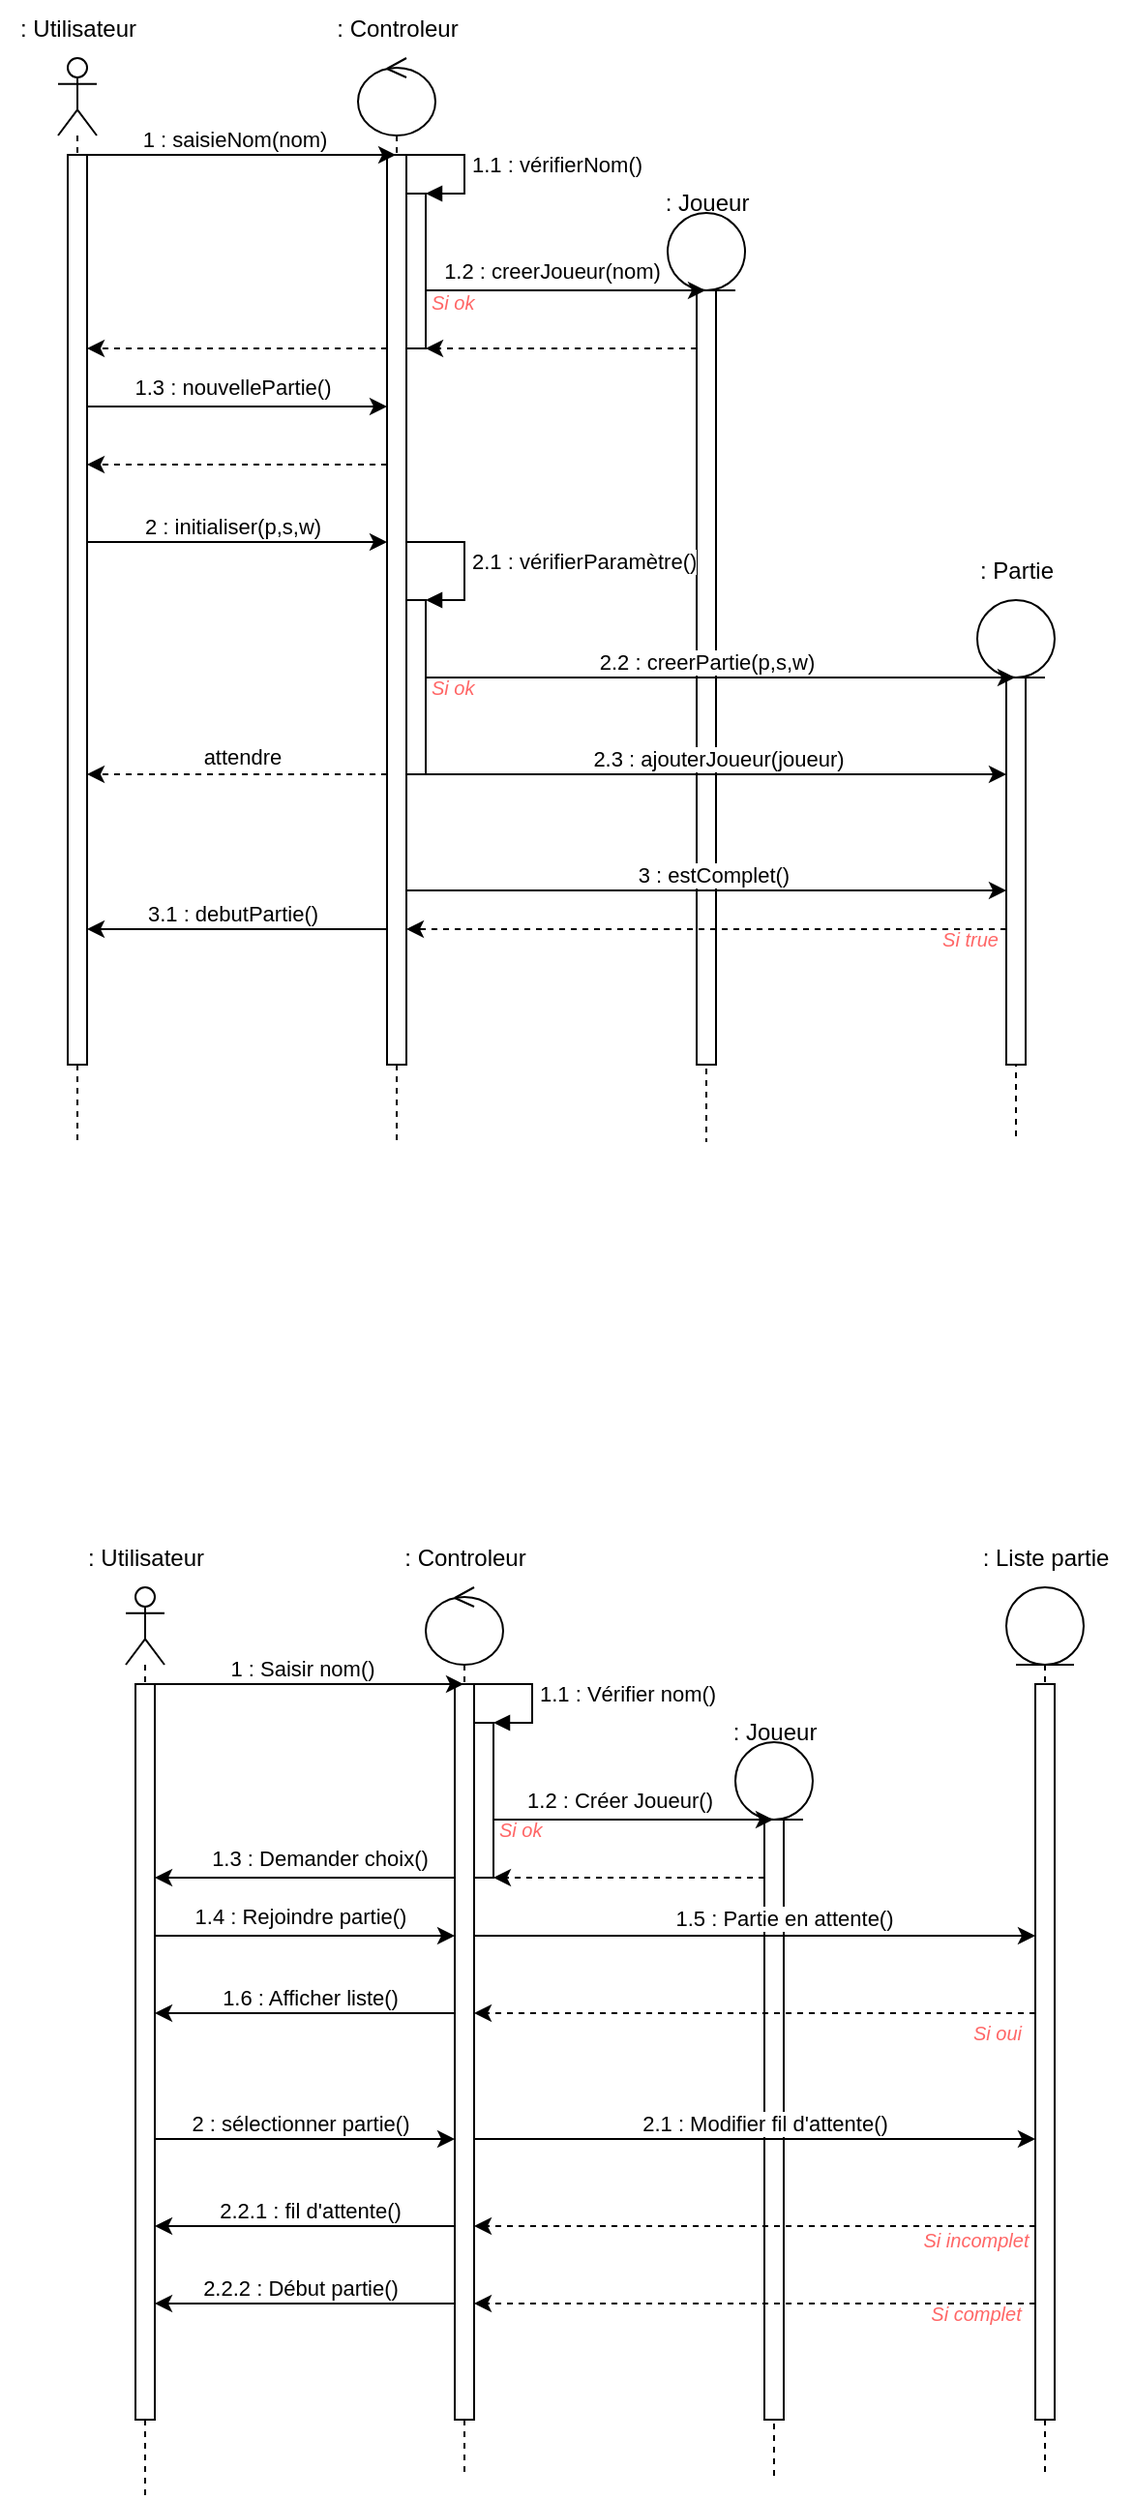 <mxfile version="21.1.4" type="github">
  <diagram name="Page-1" id="2YBvvXClWsGukQMizWep">
    <mxGraphModel dx="1050" dy="605" grid="1" gridSize="10" guides="1" tooltips="1" connect="1" arrows="1" fold="1" page="1" pageScale="1" pageWidth="850" pageHeight="1100" math="0" shadow="0">
      <root>
        <mxCell id="0" />
        <mxCell id="1" parent="0" />
        <mxCell id="uVXBUryUWw3osGIclSlN-1" value="" style="shape=umlLifeline;perimeter=lifelinePerimeter;whiteSpace=wrap;html=1;container=1;dropTarget=0;collapsible=0;recursiveResize=0;outlineConnect=0;portConstraint=eastwest;newEdgeStyle={&quot;edgeStyle&quot;:&quot;elbowEdgeStyle&quot;,&quot;elbow&quot;:&quot;vertical&quot;,&quot;curved&quot;:0,&quot;rounded&quot;:0};participant=umlActor;" parent="1" vertex="1">
          <mxGeometry x="110" y="120" width="20" height="560" as="geometry" />
        </mxCell>
        <mxCell id="uVXBUryUWw3osGIclSlN-98" style="edgeStyle=elbowEdgeStyle;rounded=0;orthogonalLoop=1;jettySize=auto;html=1;elbow=vertical;curved=0;" parent="uVXBUryUWw3osGIclSlN-1" source="uVXBUryUWw3osGIclSlN-17" edge="1">
          <mxGeometry relative="1" as="geometry">
            <mxPoint x="170" y="180" as="targetPoint" />
          </mxGeometry>
        </mxCell>
        <mxCell id="uVXBUryUWw3osGIclSlN-99" value="1.3 : nouvellePartie()" style="edgeLabel;html=1;align=center;verticalAlign=middle;resizable=0;points=[];" parent="uVXBUryUWw3osGIclSlN-98" vertex="1" connectable="0">
          <mxGeometry x="-0.54" relative="1" as="geometry">
            <mxPoint x="39" y="-10" as="offset" />
          </mxGeometry>
        </mxCell>
        <mxCell id="uVXBUryUWw3osGIclSlN-17" value="" style="html=1;points=[];perimeter=orthogonalPerimeter;outlineConnect=0;targetShapes=umlLifeline;portConstraint=eastwest;newEdgeStyle={&quot;edgeStyle&quot;:&quot;elbowEdgeStyle&quot;,&quot;elbow&quot;:&quot;vertical&quot;,&quot;curved&quot;:0,&quot;rounded&quot;:0};" parent="uVXBUryUWw3osGIclSlN-1" vertex="1">
          <mxGeometry x="5" y="50" width="10" height="470" as="geometry" />
        </mxCell>
        <mxCell id="uVXBUryUWw3osGIclSlN-2" value="" style="shape=umlLifeline;perimeter=lifelinePerimeter;whiteSpace=wrap;html=1;container=1;dropTarget=0;collapsible=0;recursiveResize=0;outlineConnect=0;portConstraint=eastwest;newEdgeStyle={&quot;edgeStyle&quot;:&quot;elbowEdgeStyle&quot;,&quot;elbow&quot;:&quot;vertical&quot;,&quot;curved&quot;:0,&quot;rounded&quot;:0};participant=umlEntity;" parent="1" vertex="1">
          <mxGeometry x="425" y="200" width="40" height="480" as="geometry" />
        </mxCell>
        <mxCell id="uVXBUryUWw3osGIclSlN-23" value="" style="html=1;points=[];perimeter=orthogonalPerimeter;outlineConnect=0;targetShapes=umlLifeline;portConstraint=eastwest;newEdgeStyle={&quot;edgeStyle&quot;:&quot;elbowEdgeStyle&quot;,&quot;elbow&quot;:&quot;vertical&quot;,&quot;curved&quot;:0,&quot;rounded&quot;:0};" parent="uVXBUryUWw3osGIclSlN-2" vertex="1">
          <mxGeometry x="15" y="40" width="10" height="400" as="geometry" />
        </mxCell>
        <mxCell id="uVXBUryUWw3osGIclSlN-3" value=": Utilisateur" style="text;html=1;align=center;verticalAlign=middle;resizable=0;points=[];autosize=1;strokeColor=none;fillColor=none;" parent="1" vertex="1">
          <mxGeometry x="80" y="90" width="80" height="30" as="geometry" />
        </mxCell>
        <mxCell id="uVXBUryUWw3osGIclSlN-4" value=": Joueur" style="text;html=1;align=center;verticalAlign=middle;resizable=0;points=[];autosize=1;strokeColor=none;fillColor=none;" parent="1" vertex="1">
          <mxGeometry x="410" y="180" width="70" height="30" as="geometry" />
        </mxCell>
        <mxCell id="uVXBUryUWw3osGIclSlN-5" value="" style="shape=umlLifeline;perimeter=lifelinePerimeter;whiteSpace=wrap;html=1;container=1;dropTarget=0;collapsible=0;recursiveResize=0;outlineConnect=0;portConstraint=eastwest;newEdgeStyle={&quot;edgeStyle&quot;:&quot;elbowEdgeStyle&quot;,&quot;elbow&quot;:&quot;vertical&quot;,&quot;curved&quot;:0,&quot;rounded&quot;:0};participant=umlEntity;" parent="1" vertex="1">
          <mxGeometry x="585" y="400" width="40" height="280" as="geometry" />
        </mxCell>
        <mxCell id="uVXBUryUWw3osGIclSlN-35" value="" style="html=1;points=[];perimeter=orthogonalPerimeter;outlineConnect=0;targetShapes=umlLifeline;portConstraint=eastwest;newEdgeStyle={&quot;edgeStyle&quot;:&quot;elbowEdgeStyle&quot;,&quot;elbow&quot;:&quot;vertical&quot;,&quot;curved&quot;:0,&quot;rounded&quot;:0};" parent="uVXBUryUWw3osGIclSlN-5" vertex="1">
          <mxGeometry x="15" y="40" width="10" height="200" as="geometry" />
        </mxCell>
        <mxCell id="uVXBUryUWw3osGIclSlN-6" value=": Partie" style="text;html=1;align=center;verticalAlign=middle;resizable=0;points=[];autosize=1;strokeColor=none;fillColor=none;" parent="1" vertex="1">
          <mxGeometry x="575" y="370" width="60" height="30" as="geometry" />
        </mxCell>
        <mxCell id="uVXBUryUWw3osGIclSlN-9" value="" style="shape=umlLifeline;perimeter=lifelinePerimeter;whiteSpace=wrap;html=1;container=1;dropTarget=0;collapsible=0;recursiveResize=0;outlineConnect=0;portConstraint=eastwest;newEdgeStyle={&quot;edgeStyle&quot;:&quot;elbowEdgeStyle&quot;,&quot;elbow&quot;:&quot;vertical&quot;,&quot;curved&quot;:0,&quot;rounded&quot;:0};participant=umlControl;" parent="1" vertex="1">
          <mxGeometry x="265" y="120" width="40" height="560" as="geometry" />
        </mxCell>
        <mxCell id="uVXBUryUWw3osGIclSlN-18" value="" style="html=1;points=[];perimeter=orthogonalPerimeter;outlineConnect=0;targetShapes=umlLifeline;portConstraint=eastwest;newEdgeStyle={&quot;edgeStyle&quot;:&quot;elbowEdgeStyle&quot;,&quot;elbow&quot;:&quot;vertical&quot;,&quot;curved&quot;:0,&quot;rounded&quot;:0};" parent="uVXBUryUWw3osGIclSlN-9" vertex="1">
          <mxGeometry x="15" y="50" width="10" height="470" as="geometry" />
        </mxCell>
        <mxCell id="uVXBUryUWw3osGIclSlN-19" value="" style="html=1;points=[];perimeter=orthogonalPerimeter;outlineConnect=0;targetShapes=umlLifeline;portConstraint=eastwest;newEdgeStyle={&quot;edgeStyle&quot;:&quot;elbowEdgeStyle&quot;,&quot;elbow&quot;:&quot;vertical&quot;,&quot;curved&quot;:0,&quot;rounded&quot;:0};" parent="uVXBUryUWw3osGIclSlN-9" vertex="1">
          <mxGeometry x="25" y="70" width="10" height="80" as="geometry" />
        </mxCell>
        <mxCell id="uVXBUryUWw3osGIclSlN-20" value="1.1 : vérifierNom()" style="html=1;align=left;spacingLeft=2;endArrow=block;rounded=0;edgeStyle=orthogonalEdgeStyle;curved=0;rounded=0;" parent="uVXBUryUWw3osGIclSlN-9" source="uVXBUryUWw3osGIclSlN-18" target="uVXBUryUWw3osGIclSlN-19" edge="1">
          <mxGeometry relative="1" as="geometry">
            <mxPoint x="45" y="70" as="sourcePoint" />
            <Array as="points">
              <mxPoint x="55" y="50" />
              <mxPoint x="55" y="70" />
            </Array>
          </mxGeometry>
        </mxCell>
        <mxCell id="uVXBUryUWw3osGIclSlN-31" value="" style="html=1;points=[];perimeter=orthogonalPerimeter;outlineConnect=0;targetShapes=umlLifeline;portConstraint=eastwest;newEdgeStyle={&quot;edgeStyle&quot;:&quot;elbowEdgeStyle&quot;,&quot;elbow&quot;:&quot;vertical&quot;,&quot;curved&quot;:0,&quot;rounded&quot;:0};" parent="uVXBUryUWw3osGIclSlN-9" vertex="1">
          <mxGeometry x="25" y="280" width="10" height="90" as="geometry" />
        </mxCell>
        <mxCell id="uVXBUryUWw3osGIclSlN-32" value="2.1 : vérifierParamètre()" style="html=1;align=left;spacingLeft=2;endArrow=block;rounded=0;edgeStyle=orthogonalEdgeStyle;curved=0;rounded=0;" parent="uVXBUryUWw3osGIclSlN-9" source="uVXBUryUWw3osGIclSlN-18" target="uVXBUryUWw3osGIclSlN-31" edge="1">
          <mxGeometry relative="1" as="geometry">
            <mxPoint x="45" y="300" as="sourcePoint" />
            <Array as="points">
              <mxPoint x="55" y="250" />
              <mxPoint x="55" y="280" />
            </Array>
          </mxGeometry>
        </mxCell>
        <mxCell id="uVXBUryUWw3osGIclSlN-10" value=": Controleur" style="text;html=1;align=center;verticalAlign=middle;resizable=0;points=[];autosize=1;strokeColor=none;fillColor=none;" parent="1" vertex="1">
          <mxGeometry x="240" y="90" width="90" height="30" as="geometry" />
        </mxCell>
        <mxCell id="uVXBUryUWw3osGIclSlN-11" style="edgeStyle=elbowEdgeStyle;rounded=0;orthogonalLoop=1;jettySize=auto;html=1;elbow=vertical;curved=0;" parent="1" source="uVXBUryUWw3osGIclSlN-1" target="uVXBUryUWw3osGIclSlN-9" edge="1">
          <mxGeometry relative="1" as="geometry">
            <Array as="points">
              <mxPoint x="230" y="170" />
              <mxPoint x="210" y="200" />
            </Array>
          </mxGeometry>
        </mxCell>
        <mxCell id="uVXBUryUWw3osGIclSlN-14" value="1 : saisieNom(nom)" style="edgeLabel;html=1;align=center;verticalAlign=middle;resizable=0;points=[];" parent="uVXBUryUWw3osGIclSlN-11" vertex="1" connectable="0">
          <mxGeometry x="-0.254" y="2" relative="1" as="geometry">
            <mxPoint x="19" y="-6" as="offset" />
          </mxGeometry>
        </mxCell>
        <mxCell id="uVXBUryUWw3osGIclSlN-21" style="edgeStyle=elbowEdgeStyle;rounded=0;orthogonalLoop=1;jettySize=auto;html=1;elbow=vertical;curved=0;" parent="1" target="uVXBUryUWw3osGIclSlN-2" edge="1">
          <mxGeometry relative="1" as="geometry">
            <mxPoint x="300" y="270" as="sourcePoint" />
            <Array as="points">
              <mxPoint x="420" y="240" />
              <mxPoint x="410" y="270" />
            </Array>
          </mxGeometry>
        </mxCell>
        <mxCell id="uVXBUryUWw3osGIclSlN-22" value="1.2 : creerJoueur(nom)" style="edgeLabel;html=1;align=center;verticalAlign=middle;resizable=0;points=[];" parent="uVXBUryUWw3osGIclSlN-21" vertex="1" connectable="0">
          <mxGeometry x="-0.07" y="1" relative="1" as="geometry">
            <mxPoint x="14" y="-9" as="offset" />
          </mxGeometry>
        </mxCell>
        <mxCell id="uVXBUryUWw3osGIclSlN-24" style="edgeStyle=elbowEdgeStyle;rounded=0;orthogonalLoop=1;jettySize=auto;html=1;elbow=vertical;curved=0;dashed=1;" parent="1" source="uVXBUryUWw3osGIclSlN-23" target="uVXBUryUWw3osGIclSlN-19" edge="1">
          <mxGeometry relative="1" as="geometry">
            <mxPoint x="300" y="300" as="targetPoint" />
            <Array as="points">
              <mxPoint x="390" y="270" />
              <mxPoint x="340" y="290" />
              <mxPoint x="380" y="300" />
              <mxPoint x="370" y="290" />
              <mxPoint x="340" y="300" />
              <mxPoint x="350" y="300" />
            </Array>
          </mxGeometry>
        </mxCell>
        <mxCell id="uVXBUryUWw3osGIclSlN-27" style="edgeStyle=elbowEdgeStyle;rounded=0;orthogonalLoop=1;jettySize=auto;html=1;elbow=vertical;curved=0;dashed=1;" parent="1" source="uVXBUryUWw3osGIclSlN-18" target="uVXBUryUWw3osGIclSlN-17" edge="1">
          <mxGeometry relative="1" as="geometry">
            <Array as="points">
              <mxPoint x="220" y="330" />
              <mxPoint x="270" y="340" />
              <mxPoint x="210" y="330" />
              <mxPoint x="200" y="310" />
              <mxPoint x="170" y="310" />
            </Array>
          </mxGeometry>
        </mxCell>
        <mxCell id="uVXBUryUWw3osGIclSlN-29" style="edgeStyle=elbowEdgeStyle;rounded=0;orthogonalLoop=1;jettySize=auto;html=1;elbow=vertical;curved=0;" parent="1" source="uVXBUryUWw3osGIclSlN-17" target="uVXBUryUWw3osGIclSlN-18" edge="1">
          <mxGeometry relative="1" as="geometry">
            <Array as="points">
              <mxPoint x="210" y="370" />
            </Array>
          </mxGeometry>
        </mxCell>
        <mxCell id="uVXBUryUWw3osGIclSlN-30" value="2 : initialiser(p,s,w)" style="edgeLabel;html=1;align=center;verticalAlign=middle;resizable=0;points=[];" parent="uVXBUryUWw3osGIclSlN-29" vertex="1" connectable="0">
          <mxGeometry x="-0.11" y="4" relative="1" as="geometry">
            <mxPoint x="6" y="-4" as="offset" />
          </mxGeometry>
        </mxCell>
        <mxCell id="uVXBUryUWw3osGIclSlN-33" value="&lt;font style=&quot;font-size: 10px;&quot;&gt;&lt;i&gt;Si ok&amp;nbsp;&lt;/i&gt;&lt;/font&gt;" style="text;html=1;align=center;verticalAlign=middle;resizable=0;points=[];autosize=1;strokeColor=none;fillColor=none;fontColor=#FF6666;" parent="1" vertex="1">
          <mxGeometry x="290" y="231" width="50" height="30" as="geometry" />
        </mxCell>
        <mxCell id="uVXBUryUWw3osGIclSlN-34" style="edgeStyle=elbowEdgeStyle;rounded=0;orthogonalLoop=1;jettySize=auto;html=1;elbow=vertical;curved=0;" parent="1" source="uVXBUryUWw3osGIclSlN-31" target="uVXBUryUWw3osGIclSlN-5" edge="1">
          <mxGeometry relative="1" as="geometry">
            <Array as="points">
              <mxPoint x="430" y="440" />
            </Array>
          </mxGeometry>
        </mxCell>
        <mxCell id="uVXBUryUWw3osGIclSlN-37" value="2.2 : creerPartie(p,s,w)" style="edgeLabel;html=1;align=center;verticalAlign=middle;resizable=0;points=[];" parent="uVXBUryUWw3osGIclSlN-34" vertex="1" connectable="0">
          <mxGeometry x="-0.337" y="4" relative="1" as="geometry">
            <mxPoint x="44" y="-4" as="offset" />
          </mxGeometry>
        </mxCell>
        <mxCell id="uVXBUryUWw3osGIclSlN-36" value="&lt;font style=&quot;font-size: 10px;&quot;&gt;&lt;i&gt;Si ok&amp;nbsp;&lt;/i&gt;&lt;/font&gt;" style="text;html=1;align=center;verticalAlign=middle;resizable=0;points=[];autosize=1;strokeColor=none;fillColor=none;fontColor=#FF6666;" parent="1" vertex="1">
          <mxGeometry x="290" y="430" width="50" height="30" as="geometry" />
        </mxCell>
        <mxCell id="uVXBUryUWw3osGIclSlN-39" style="edgeStyle=elbowEdgeStyle;rounded=0;orthogonalLoop=1;jettySize=auto;html=1;elbow=vertical;curved=0;dashed=1;" parent="1" source="uVXBUryUWw3osGIclSlN-18" target="uVXBUryUWw3osGIclSlN-17" edge="1">
          <mxGeometry relative="1" as="geometry">
            <mxPoint x="160" y="510" as="targetPoint" />
            <Array as="points">
              <mxPoint x="210" y="490" />
            </Array>
          </mxGeometry>
        </mxCell>
        <mxCell id="uVXBUryUWw3osGIclSlN-47" value="attendre" style="edgeLabel;html=1;align=center;verticalAlign=middle;resizable=0;points=[];" parent="uVXBUryUWw3osGIclSlN-39" vertex="1" connectable="0">
          <mxGeometry x="0.419" y="3" relative="1" as="geometry">
            <mxPoint x="35" y="-12" as="offset" />
          </mxGeometry>
        </mxCell>
        <mxCell id="uVXBUryUWw3osGIclSlN-44" style="edgeStyle=elbowEdgeStyle;rounded=0;orthogonalLoop=1;jettySize=auto;html=1;elbow=vertical;curved=0;startArrow=classic;startFill=1;endArrow=none;endFill=0;" parent="1" source="uVXBUryUWw3osGIclSlN-35" target="uVXBUryUWw3osGIclSlN-31" edge="1">
          <mxGeometry relative="1" as="geometry">
            <Array as="points">
              <mxPoint x="530" y="490" />
            </Array>
          </mxGeometry>
        </mxCell>
        <mxCell id="uVXBUryUWw3osGIclSlN-45" value="2.3 : ajouterJoueur(joueur)" style="edgeLabel;html=1;align=center;verticalAlign=middle;resizable=0;points=[];" parent="uVXBUryUWw3osGIclSlN-44" vertex="1" connectable="0">
          <mxGeometry x="-0.253" y="-2" relative="1" as="geometry">
            <mxPoint x="-37" y="-6" as="offset" />
          </mxGeometry>
        </mxCell>
        <mxCell id="uVXBUryUWw3osGIclSlN-49" style="edgeStyle=elbowEdgeStyle;rounded=0;orthogonalLoop=1;jettySize=auto;html=1;elbow=vertical;curved=0;" parent="1" source="uVXBUryUWw3osGIclSlN-18" edge="1">
          <mxGeometry relative="1" as="geometry">
            <mxPoint x="600" y="550" as="targetPoint" />
            <Array as="points">
              <mxPoint x="500" y="550" />
            </Array>
          </mxGeometry>
        </mxCell>
        <mxCell id="uVXBUryUWw3osGIclSlN-50" value="3 : estComplet()&amp;nbsp;" style="edgeLabel;html=1;align=center;verticalAlign=middle;resizable=0;points=[];" parent="uVXBUryUWw3osGIclSlN-49" vertex="1" connectable="0">
          <mxGeometry x="0.249" y="2" relative="1" as="geometry">
            <mxPoint x="-34" y="-6" as="offset" />
          </mxGeometry>
        </mxCell>
        <mxCell id="uVXBUryUWw3osGIclSlN-51" style="edgeStyle=elbowEdgeStyle;rounded=0;orthogonalLoop=1;jettySize=auto;html=1;elbow=vertical;curved=0;dashed=1;" parent="1" source="uVXBUryUWw3osGIclSlN-35" target="uVXBUryUWw3osGIclSlN-18" edge="1">
          <mxGeometry relative="1" as="geometry">
            <mxPoint x="320" y="610" as="targetPoint" />
            <Array as="points">
              <mxPoint x="560" y="570" />
              <mxPoint x="530" y="580" />
              <mxPoint x="440" y="610" />
            </Array>
          </mxGeometry>
        </mxCell>
        <mxCell id="uVXBUryUWw3osGIclSlN-53" style="edgeStyle=elbowEdgeStyle;rounded=0;orthogonalLoop=1;jettySize=auto;html=1;elbow=vertical;curved=0;" parent="1" source="uVXBUryUWw3osGIclSlN-18" target="uVXBUryUWw3osGIclSlN-17" edge="1">
          <mxGeometry relative="1" as="geometry">
            <mxPoint x="130" y="570" as="targetPoint" />
            <Array as="points">
              <mxPoint x="210" y="570" />
            </Array>
          </mxGeometry>
        </mxCell>
        <mxCell id="uVXBUryUWw3osGIclSlN-54" value="3.1 : debutPartie()" style="edgeLabel;html=1;align=center;verticalAlign=middle;resizable=0;points=[];" parent="uVXBUryUWw3osGIclSlN-53" vertex="1" connectable="0">
          <mxGeometry x="0.166" y="3" relative="1" as="geometry">
            <mxPoint x="10" y="-11" as="offset" />
          </mxGeometry>
        </mxCell>
        <mxCell id="uVXBUryUWw3osGIclSlN-55" value="&lt;font style=&quot;font-size: 10px;&quot;&gt;&lt;i&gt;Si true&lt;/i&gt;&lt;/font&gt;" style="text;html=1;align=center;verticalAlign=middle;resizable=0;points=[];autosize=1;strokeColor=none;fillColor=none;fontColor=#FF6666;" parent="1" vertex="1">
          <mxGeometry x="556" y="560" width="50" height="30" as="geometry" />
        </mxCell>
        <mxCell id="uVXBUryUWw3osGIclSlN-96" style="edgeStyle=elbowEdgeStyle;rounded=0;orthogonalLoop=1;jettySize=auto;html=1;elbow=vertical;curved=0;dashed=1;" parent="1" target="uVXBUryUWw3osGIclSlN-17" edge="1">
          <mxGeometry relative="1" as="geometry">
            <mxPoint x="280" y="270" as="sourcePoint" />
            <Array as="points">
              <mxPoint x="200" y="270" />
              <mxPoint x="240" y="310" />
            </Array>
          </mxGeometry>
        </mxCell>
        <mxCell id="uVXBUryUWw3osGIclSlN-100" value="" style="shape=umlLifeline;perimeter=lifelinePerimeter;whiteSpace=wrap;html=1;container=1;dropTarget=0;collapsible=0;recursiveResize=0;outlineConnect=0;portConstraint=eastwest;newEdgeStyle={&quot;edgeStyle&quot;:&quot;elbowEdgeStyle&quot;,&quot;elbow&quot;:&quot;vertical&quot;,&quot;curved&quot;:0,&quot;rounded&quot;:0};participant=umlActor;" parent="1" vertex="1">
          <mxGeometry x="145" y="910" width="20" height="470" as="geometry" />
        </mxCell>
        <mxCell id="uVXBUryUWw3osGIclSlN-101" style="edgeStyle=elbowEdgeStyle;rounded=0;orthogonalLoop=1;jettySize=auto;html=1;elbow=vertical;curved=0;" parent="uVXBUryUWw3osGIclSlN-100" source="uVXBUryUWw3osGIclSlN-103" edge="1">
          <mxGeometry relative="1" as="geometry">
            <mxPoint x="170" y="180" as="targetPoint" />
          </mxGeometry>
        </mxCell>
        <mxCell id="uVXBUryUWw3osGIclSlN-102" value="1.4 : Rejoindre partie()" style="edgeLabel;html=1;align=center;verticalAlign=middle;resizable=0;points=[];" parent="uVXBUryUWw3osGIclSlN-101" vertex="1" connectable="0">
          <mxGeometry x="-0.54" relative="1" as="geometry">
            <mxPoint x="39" y="-10" as="offset" />
          </mxGeometry>
        </mxCell>
        <mxCell id="uVXBUryUWw3osGIclSlN-103" value="" style="html=1;points=[];perimeter=orthogonalPerimeter;outlineConnect=0;targetShapes=umlLifeline;portConstraint=eastwest;newEdgeStyle={&quot;edgeStyle&quot;:&quot;elbowEdgeStyle&quot;,&quot;elbow&quot;:&quot;vertical&quot;,&quot;curved&quot;:0,&quot;rounded&quot;:0};" parent="uVXBUryUWw3osGIclSlN-100" vertex="1">
          <mxGeometry x="5" y="50" width="10" height="380" as="geometry" />
        </mxCell>
        <mxCell id="uVXBUryUWw3osGIclSlN-104" value="" style="shape=umlLifeline;perimeter=lifelinePerimeter;whiteSpace=wrap;html=1;container=1;dropTarget=0;collapsible=0;recursiveResize=0;outlineConnect=0;portConstraint=eastwest;newEdgeStyle={&quot;edgeStyle&quot;:&quot;elbowEdgeStyle&quot;,&quot;elbow&quot;:&quot;vertical&quot;,&quot;curved&quot;:0,&quot;rounded&quot;:0};participant=umlEntity;" parent="1" vertex="1">
          <mxGeometry x="460" y="990" width="40" height="380" as="geometry" />
        </mxCell>
        <mxCell id="uVXBUryUWw3osGIclSlN-105" value="" style="html=1;points=[];perimeter=orthogonalPerimeter;outlineConnect=0;targetShapes=umlLifeline;portConstraint=eastwest;newEdgeStyle={&quot;edgeStyle&quot;:&quot;elbowEdgeStyle&quot;,&quot;elbow&quot;:&quot;vertical&quot;,&quot;curved&quot;:0,&quot;rounded&quot;:0};" parent="uVXBUryUWw3osGIclSlN-104" vertex="1">
          <mxGeometry x="15" y="40" width="10" height="310" as="geometry" />
        </mxCell>
        <mxCell id="uVXBUryUWw3osGIclSlN-106" value=": Utilisateur" style="text;html=1;align=center;verticalAlign=middle;resizable=0;points=[];autosize=1;strokeColor=none;fillColor=none;" parent="1" vertex="1">
          <mxGeometry x="115" y="880" width="80" height="30" as="geometry" />
        </mxCell>
        <mxCell id="uVXBUryUWw3osGIclSlN-107" value=": Joueur" style="text;html=1;align=center;verticalAlign=middle;resizable=0;points=[];autosize=1;strokeColor=none;fillColor=none;" parent="1" vertex="1">
          <mxGeometry x="445" y="970" width="70" height="30" as="geometry" />
        </mxCell>
        <mxCell id="uVXBUryUWw3osGIclSlN-108" value="" style="shape=umlLifeline;perimeter=lifelinePerimeter;whiteSpace=wrap;html=1;container=1;dropTarget=0;collapsible=0;recursiveResize=0;outlineConnect=0;portConstraint=eastwest;newEdgeStyle={&quot;edgeStyle&quot;:&quot;elbowEdgeStyle&quot;,&quot;elbow&quot;:&quot;vertical&quot;,&quot;curved&quot;:0,&quot;rounded&quot;:0};participant=umlEntity;" parent="1" vertex="1">
          <mxGeometry x="600" y="910" width="40" height="460" as="geometry" />
        </mxCell>
        <mxCell id="uVXBUryUWw3osGIclSlN-109" value="" style="html=1;points=[];perimeter=orthogonalPerimeter;outlineConnect=0;targetShapes=umlLifeline;portConstraint=eastwest;newEdgeStyle={&quot;edgeStyle&quot;:&quot;elbowEdgeStyle&quot;,&quot;elbow&quot;:&quot;vertical&quot;,&quot;curved&quot;:0,&quot;rounded&quot;:0};" parent="uVXBUryUWw3osGIclSlN-108" vertex="1">
          <mxGeometry x="15" y="50" width="10" height="380" as="geometry" />
        </mxCell>
        <mxCell id="uVXBUryUWw3osGIclSlN-110" value=": Liste partie" style="text;html=1;align=center;verticalAlign=middle;resizable=0;points=[];autosize=1;strokeColor=none;fillColor=none;" parent="1" vertex="1">
          <mxGeometry x="575" y="880" width="90" height="30" as="geometry" />
        </mxCell>
        <mxCell id="uVXBUryUWw3osGIclSlN-111" value="" style="shape=umlLifeline;perimeter=lifelinePerimeter;whiteSpace=wrap;html=1;container=1;dropTarget=0;collapsible=0;recursiveResize=0;outlineConnect=0;portConstraint=eastwest;newEdgeStyle={&quot;edgeStyle&quot;:&quot;elbowEdgeStyle&quot;,&quot;elbow&quot;:&quot;vertical&quot;,&quot;curved&quot;:0,&quot;rounded&quot;:0};participant=umlControl;" parent="1" vertex="1">
          <mxGeometry x="300" y="910" width="40" height="460" as="geometry" />
        </mxCell>
        <mxCell id="uVXBUryUWw3osGIclSlN-112" value="" style="html=1;points=[];perimeter=orthogonalPerimeter;outlineConnect=0;targetShapes=umlLifeline;portConstraint=eastwest;newEdgeStyle={&quot;edgeStyle&quot;:&quot;elbowEdgeStyle&quot;,&quot;elbow&quot;:&quot;vertical&quot;,&quot;curved&quot;:0,&quot;rounded&quot;:0};" parent="uVXBUryUWw3osGIclSlN-111" vertex="1">
          <mxGeometry x="15" y="50" width="10" height="380" as="geometry" />
        </mxCell>
        <mxCell id="uVXBUryUWw3osGIclSlN-113" value="" style="html=1;points=[];perimeter=orthogonalPerimeter;outlineConnect=0;targetShapes=umlLifeline;portConstraint=eastwest;newEdgeStyle={&quot;edgeStyle&quot;:&quot;elbowEdgeStyle&quot;,&quot;elbow&quot;:&quot;vertical&quot;,&quot;curved&quot;:0,&quot;rounded&quot;:0};" parent="uVXBUryUWw3osGIclSlN-111" vertex="1">
          <mxGeometry x="25" y="70" width="10" height="80" as="geometry" />
        </mxCell>
        <mxCell id="uVXBUryUWw3osGIclSlN-114" value="1.1 : Vérifier nom()" style="html=1;align=left;spacingLeft=2;endArrow=block;rounded=0;edgeStyle=orthogonalEdgeStyle;curved=0;rounded=0;" parent="uVXBUryUWw3osGIclSlN-111" source="uVXBUryUWw3osGIclSlN-112" target="uVXBUryUWw3osGIclSlN-113" edge="1">
          <mxGeometry relative="1" as="geometry">
            <mxPoint x="45" y="70" as="sourcePoint" />
            <Array as="points">
              <mxPoint x="55" y="50" />
              <mxPoint x="55" y="70" />
            </Array>
          </mxGeometry>
        </mxCell>
        <mxCell id="uVXBUryUWw3osGIclSlN-117" value=": Controleur" style="text;html=1;align=center;verticalAlign=middle;resizable=0;points=[];autosize=1;strokeColor=none;fillColor=none;" parent="1" vertex="1">
          <mxGeometry x="275" y="880" width="90" height="30" as="geometry" />
        </mxCell>
        <mxCell id="uVXBUryUWw3osGIclSlN-118" style="edgeStyle=elbowEdgeStyle;rounded=0;orthogonalLoop=1;jettySize=auto;html=1;elbow=vertical;curved=0;" parent="1" source="uVXBUryUWw3osGIclSlN-100" target="uVXBUryUWw3osGIclSlN-111" edge="1">
          <mxGeometry relative="1" as="geometry">
            <Array as="points">
              <mxPoint x="265" y="960" />
              <mxPoint x="245" y="990" />
            </Array>
          </mxGeometry>
        </mxCell>
        <mxCell id="uVXBUryUWw3osGIclSlN-119" value="1 : Saisir nom()" style="edgeLabel;html=1;align=center;verticalAlign=middle;resizable=0;points=[];" parent="uVXBUryUWw3osGIclSlN-118" vertex="1" connectable="0">
          <mxGeometry x="-0.254" y="2" relative="1" as="geometry">
            <mxPoint x="19" y="-6" as="offset" />
          </mxGeometry>
        </mxCell>
        <mxCell id="uVXBUryUWw3osGIclSlN-120" style="edgeStyle=elbowEdgeStyle;rounded=0;orthogonalLoop=1;jettySize=auto;html=1;elbow=vertical;curved=0;" parent="1" target="uVXBUryUWw3osGIclSlN-104" edge="1">
          <mxGeometry relative="1" as="geometry">
            <mxPoint x="335" y="1060" as="sourcePoint" />
            <Array as="points">
              <mxPoint x="455" y="1030" />
              <mxPoint x="445" y="1060" />
            </Array>
          </mxGeometry>
        </mxCell>
        <mxCell id="uVXBUryUWw3osGIclSlN-121" value="1.2 : Créer Joueur()" style="edgeLabel;html=1;align=center;verticalAlign=middle;resizable=0;points=[];" parent="uVXBUryUWw3osGIclSlN-120" vertex="1" connectable="0">
          <mxGeometry x="-0.07" y="1" relative="1" as="geometry">
            <mxPoint x="14" y="-9" as="offset" />
          </mxGeometry>
        </mxCell>
        <mxCell id="uVXBUryUWw3osGIclSlN-122" style="edgeStyle=elbowEdgeStyle;rounded=0;orthogonalLoop=1;jettySize=auto;html=1;elbow=vertical;curved=0;dashed=1;" parent="1" source="uVXBUryUWw3osGIclSlN-105" target="uVXBUryUWw3osGIclSlN-113" edge="1">
          <mxGeometry relative="1" as="geometry">
            <mxPoint x="335" y="1090" as="targetPoint" />
            <Array as="points">
              <mxPoint x="425" y="1060" />
              <mxPoint x="375" y="1080" />
              <mxPoint x="415" y="1090" />
              <mxPoint x="405" y="1080" />
              <mxPoint x="375" y="1090" />
              <mxPoint x="385" y="1090" />
            </Array>
          </mxGeometry>
        </mxCell>
        <mxCell id="uVXBUryUWw3osGIclSlN-127" value="&lt;font style=&quot;font-size: 10px;&quot;&gt;&lt;i&gt;Si ok&amp;nbsp;&lt;/i&gt;&lt;/font&gt;" style="text;html=1;align=center;verticalAlign=middle;resizable=0;points=[];autosize=1;strokeColor=none;fillColor=none;fontColor=#FF6666;" parent="1" vertex="1">
          <mxGeometry x="325" y="1020" width="50" height="30" as="geometry" />
        </mxCell>
        <mxCell id="uVXBUryUWw3osGIclSlN-131" style="edgeStyle=elbowEdgeStyle;rounded=0;orthogonalLoop=1;jettySize=auto;html=1;elbow=vertical;curved=0;" parent="1" source="uVXBUryUWw3osGIclSlN-112" target="uVXBUryUWw3osGIclSlN-103" edge="1">
          <mxGeometry relative="1" as="geometry">
            <mxPoint x="195" y="1300" as="targetPoint" />
            <Array as="points">
              <mxPoint x="270" y="1240" />
              <mxPoint x="245" y="1280" />
            </Array>
          </mxGeometry>
        </mxCell>
        <mxCell id="uVXBUryUWw3osGIclSlN-132" value="2.2.1 : fil d&#39;attente()" style="edgeLabel;html=1;align=center;verticalAlign=middle;resizable=0;points=[];" parent="uVXBUryUWw3osGIclSlN-131" vertex="1" connectable="0">
          <mxGeometry x="0.419" y="3" relative="1" as="geometry">
            <mxPoint x="35" y="-11" as="offset" />
          </mxGeometry>
        </mxCell>
        <mxCell id="uVXBUryUWw3osGIclSlN-138" style="edgeStyle=elbowEdgeStyle;rounded=0;orthogonalLoop=1;jettySize=auto;html=1;elbow=vertical;curved=0;" parent="1" source="uVXBUryUWw3osGIclSlN-112" target="uVXBUryUWw3osGIclSlN-103" edge="1">
          <mxGeometry relative="1" as="geometry">
            <mxPoint x="165" y="1360" as="targetPoint" />
            <Array as="points">
              <mxPoint x="260" y="1280" />
            </Array>
          </mxGeometry>
        </mxCell>
        <mxCell id="uVXBUryUWw3osGIclSlN-139" value="2.2.2 : Début partie()" style="edgeLabel;html=1;align=center;verticalAlign=middle;resizable=0;points=[];" parent="uVXBUryUWw3osGIclSlN-138" vertex="1" connectable="0">
          <mxGeometry x="0.166" y="3" relative="1" as="geometry">
            <mxPoint x="10" y="-11" as="offset" />
          </mxGeometry>
        </mxCell>
        <mxCell id="uVXBUryUWw3osGIclSlN-141" style="edgeStyle=elbowEdgeStyle;rounded=0;orthogonalLoop=1;jettySize=auto;html=1;elbow=vertical;curved=0;" parent="1" target="uVXBUryUWw3osGIclSlN-103" edge="1">
          <mxGeometry relative="1" as="geometry">
            <mxPoint x="315" y="1100" as="sourcePoint" />
            <Array as="points">
              <mxPoint x="235" y="1060" />
              <mxPoint x="275" y="1100" />
            </Array>
          </mxGeometry>
        </mxCell>
        <mxCell id="uVXBUryUWw3osGIclSlN-142" value="1.3 : Demander choix()" style="edgeLabel;html=1;align=center;verticalAlign=middle;resizable=0;points=[];" parent="uVXBUryUWw3osGIclSlN-141" vertex="1" connectable="0">
          <mxGeometry x="0.111" y="2" relative="1" as="geometry">
            <mxPoint x="-2" y="-12" as="offset" />
          </mxGeometry>
        </mxCell>
        <mxCell id="uVXBUryUWw3osGIclSlN-143" style="edgeStyle=elbowEdgeStyle;rounded=0;orthogonalLoop=1;jettySize=auto;html=1;elbow=vertical;curved=0;" parent="1" source="uVXBUryUWw3osGIclSlN-112" target="uVXBUryUWw3osGIclSlN-109" edge="1">
          <mxGeometry relative="1" as="geometry">
            <Array as="points">
              <mxPoint x="520" y="1090" />
            </Array>
          </mxGeometry>
        </mxCell>
        <mxCell id="uVXBUryUWw3osGIclSlN-144" value="1.5 : Partie en attente()" style="edgeLabel;html=1;align=center;verticalAlign=middle;resizable=0;points=[];" parent="uVXBUryUWw3osGIclSlN-143" vertex="1" connectable="0">
          <mxGeometry x="0.204" y="-1" relative="1" as="geometry">
            <mxPoint x="-15" y="-10" as="offset" />
          </mxGeometry>
        </mxCell>
        <mxCell id="uVXBUryUWw3osGIclSlN-145" style="edgeStyle=elbowEdgeStyle;rounded=0;orthogonalLoop=1;jettySize=auto;html=1;elbow=vertical;curved=0;dashed=1;" parent="1" source="uVXBUryUWw3osGIclSlN-109" target="uVXBUryUWw3osGIclSlN-112" edge="1">
          <mxGeometry relative="1" as="geometry">
            <mxPoint x="330" y="1120" as="targetPoint" />
            <Array as="points">
              <mxPoint x="480" y="1130" />
            </Array>
          </mxGeometry>
        </mxCell>
        <mxCell id="uVXBUryUWw3osGIclSlN-146" value="&lt;font style=&quot;font-size: 10px;&quot;&gt;&lt;i&gt;Si oui&lt;/i&gt;&lt;/font&gt;" style="text;html=1;align=center;verticalAlign=middle;resizable=0;points=[];autosize=1;strokeColor=none;fillColor=none;fontColor=#FF6666;" parent="1" vertex="1">
          <mxGeometry x="570" y="1125" width="50" height="30" as="geometry" />
        </mxCell>
        <mxCell id="uVXBUryUWw3osGIclSlN-148" style="edgeStyle=elbowEdgeStyle;rounded=0;orthogonalLoop=1;jettySize=auto;html=1;elbow=vertical;curved=0;" parent="1" source="uVXBUryUWw3osGIclSlN-112" target="uVXBUryUWw3osGIclSlN-103" edge="1">
          <mxGeometry relative="1" as="geometry">
            <Array as="points">
              <mxPoint x="220" y="1130" />
            </Array>
          </mxGeometry>
        </mxCell>
        <mxCell id="uVXBUryUWw3osGIclSlN-149" value="1.6 : Afficher liste()" style="edgeLabel;html=1;align=center;verticalAlign=middle;resizable=0;points=[];" parent="uVXBUryUWw3osGIclSlN-148" vertex="1" connectable="0">
          <mxGeometry x="-0.213" y="1" relative="1" as="geometry">
            <mxPoint x="-14" y="-9" as="offset" />
          </mxGeometry>
        </mxCell>
        <mxCell id="uVXBUryUWw3osGIclSlN-150" style="edgeStyle=elbowEdgeStyle;rounded=0;orthogonalLoop=1;jettySize=auto;html=1;elbow=vertical;curved=0;" parent="1" source="uVXBUryUWw3osGIclSlN-103" target="uVXBUryUWw3osGIclSlN-112" edge="1">
          <mxGeometry relative="1" as="geometry">
            <mxPoint x="310" y="1195" as="targetPoint" />
            <Array as="points">
              <mxPoint x="240" y="1195" />
              <mxPoint x="260" y="1180" />
            </Array>
          </mxGeometry>
        </mxCell>
        <mxCell id="uVXBUryUWw3osGIclSlN-151" value="2 : sélectionner partie()" style="edgeLabel;html=1;align=center;verticalAlign=middle;resizable=0;points=[];" parent="uVXBUryUWw3osGIclSlN-150" vertex="1" connectable="0">
          <mxGeometry x="-0.098" y="3" relative="1" as="geometry">
            <mxPoint x="5" y="-5" as="offset" />
          </mxGeometry>
        </mxCell>
        <mxCell id="uVXBUryUWw3osGIclSlN-154" style="edgeStyle=elbowEdgeStyle;rounded=0;orthogonalLoop=1;jettySize=auto;html=1;elbow=vertical;curved=0;" parent="1" source="uVXBUryUWw3osGIclSlN-112" target="uVXBUryUWw3osGIclSlN-109" edge="1">
          <mxGeometry relative="1" as="geometry">
            <mxPoint x="610" y="1170" as="targetPoint" />
            <Array as="points">
              <mxPoint x="490" y="1195" />
            </Array>
          </mxGeometry>
        </mxCell>
        <mxCell id="uVXBUryUWw3osGIclSlN-156" value="2.1 : Modifier fil d&#39;attente()" style="edgeLabel;html=1;align=center;verticalAlign=middle;resizable=0;points=[];" parent="uVXBUryUWw3osGIclSlN-154" vertex="1" connectable="0">
          <mxGeometry x="-0.278" y="-1" relative="1" as="geometry">
            <mxPoint x="45" y="-9" as="offset" />
          </mxGeometry>
        </mxCell>
        <mxCell id="uVXBUryUWw3osGIclSlN-157" style="edgeStyle=elbowEdgeStyle;rounded=0;orthogonalLoop=1;jettySize=auto;html=1;elbow=vertical;curved=0;dashed=1;" parent="1" source="uVXBUryUWw3osGIclSlN-109" target="uVXBUryUWw3osGIclSlN-112" edge="1">
          <mxGeometry relative="1" as="geometry">
            <Array as="points">
              <mxPoint x="490" y="1240" />
            </Array>
          </mxGeometry>
        </mxCell>
        <mxCell id="uVXBUryUWw3osGIclSlN-158" value="&lt;span style=&quot;font-size: 10px;&quot;&gt;&lt;i&gt;Si incomplet&lt;/i&gt;&lt;/span&gt;" style="text;html=1;align=center;verticalAlign=middle;resizable=0;points=[];autosize=1;strokeColor=none;fillColor=none;fontColor=#FF6666;" parent="1" vertex="1">
          <mxGeometry x="544" y="1232" width="80" height="30" as="geometry" />
        </mxCell>
        <mxCell id="uVXBUryUWw3osGIclSlN-159" style="edgeStyle=elbowEdgeStyle;rounded=0;orthogonalLoop=1;jettySize=auto;html=1;elbow=vertical;curved=0;dashed=1;" parent="1" edge="1">
          <mxGeometry relative="1" as="geometry">
            <mxPoint x="615" y="1280" as="sourcePoint" />
            <mxPoint x="325" y="1280" as="targetPoint" />
            <Array as="points">
              <mxPoint x="490" y="1280" />
            </Array>
          </mxGeometry>
        </mxCell>
        <mxCell id="uVXBUryUWw3osGIclSlN-160" value="&lt;span style=&quot;font-size: 10px;&quot;&gt;&lt;i&gt;Si complet&lt;/i&gt;&lt;/span&gt;" style="text;html=1;align=center;verticalAlign=middle;resizable=0;points=[];autosize=1;strokeColor=none;fillColor=none;fontColor=#FF6666;" parent="1" vertex="1">
          <mxGeometry x="549" y="1270" width="70" height="30" as="geometry" />
        </mxCell>
      </root>
    </mxGraphModel>
  </diagram>
</mxfile>
